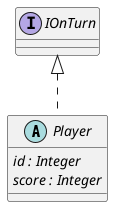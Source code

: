 @startuml player

abstract class Player implements IOnTurn{
    {abstract} id : Integer
    {abstract} score : Integer
}

@enduml